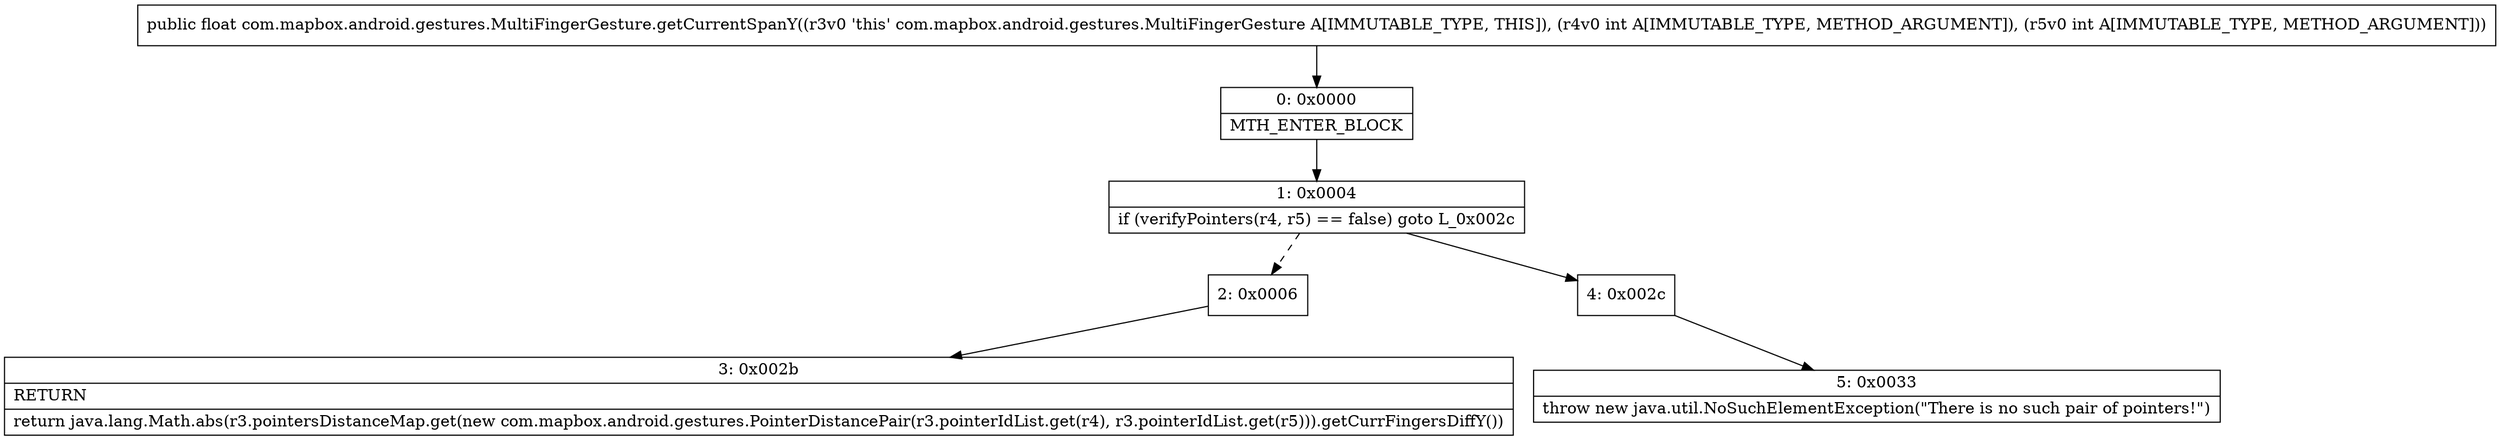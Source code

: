 digraph "CFG forcom.mapbox.android.gestures.MultiFingerGesture.getCurrentSpanY(II)F" {
Node_0 [shape=record,label="{0\:\ 0x0000|MTH_ENTER_BLOCK\l}"];
Node_1 [shape=record,label="{1\:\ 0x0004|if (verifyPointers(r4, r5) == false) goto L_0x002c\l}"];
Node_2 [shape=record,label="{2\:\ 0x0006}"];
Node_3 [shape=record,label="{3\:\ 0x002b|RETURN\l|return java.lang.Math.abs(r3.pointersDistanceMap.get(new com.mapbox.android.gestures.PointerDistancePair(r3.pointerIdList.get(r4), r3.pointerIdList.get(r5))).getCurrFingersDiffY())\l}"];
Node_4 [shape=record,label="{4\:\ 0x002c}"];
Node_5 [shape=record,label="{5\:\ 0x0033|throw new java.util.NoSuchElementException(\"There is no such pair of pointers!\")\l}"];
MethodNode[shape=record,label="{public float com.mapbox.android.gestures.MultiFingerGesture.getCurrentSpanY((r3v0 'this' com.mapbox.android.gestures.MultiFingerGesture A[IMMUTABLE_TYPE, THIS]), (r4v0 int A[IMMUTABLE_TYPE, METHOD_ARGUMENT]), (r5v0 int A[IMMUTABLE_TYPE, METHOD_ARGUMENT])) }"];
MethodNode -> Node_0;
Node_0 -> Node_1;
Node_1 -> Node_2[style=dashed];
Node_1 -> Node_4;
Node_2 -> Node_3;
Node_4 -> Node_5;
}

